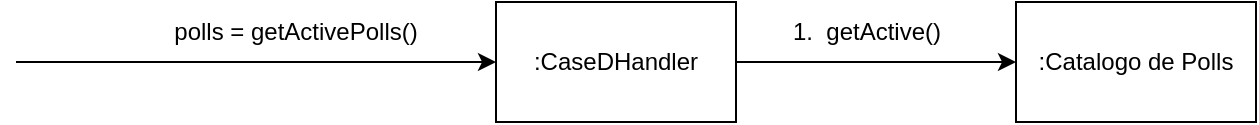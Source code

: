 <mxfile version="21.1.5" type="device" pages="8">
  <diagram id="SAgyBNqIsUsyW_eQ-crU" name="Page-1">
    <mxGraphModel dx="774" dy="908" grid="1" gridSize="10" guides="1" tooltips="1" connect="1" arrows="1" fold="1" page="1" pageScale="1" pageWidth="850" pageHeight="1100" math="0" shadow="0">
      <root>
        <mxCell id="0" />
        <mxCell id="1" parent="0" />
        <mxCell id="uUEvN5y6jIYaoxbaNlVK-5" style="edgeStyle=orthogonalEdgeStyle;rounded=0;orthogonalLoop=1;jettySize=auto;html=1;endArrow=none;endFill=0;startArrow=classic;startFill=1;" parent="1" source="uUEvN5y6jIYaoxbaNlVK-1" edge="1">
          <mxGeometry relative="1" as="geometry">
            <mxPoint x="60" y="220" as="targetPoint" />
          </mxGeometry>
        </mxCell>
        <mxCell id="uUEvN5y6jIYaoxbaNlVK-6" style="edgeStyle=orthogonalEdgeStyle;rounded=0;orthogonalLoop=1;jettySize=auto;html=1;entryX=0;entryY=0.5;entryDx=0;entryDy=0;" parent="1" source="uUEvN5y6jIYaoxbaNlVK-1" target="uUEvN5y6jIYaoxbaNlVK-7" edge="1">
          <mxGeometry relative="1" as="geometry">
            <mxPoint x="590" y="220" as="targetPoint" />
          </mxGeometry>
        </mxCell>
        <mxCell id="uUEvN5y6jIYaoxbaNlVK-1" value=":CaseDHandler" style="rounded=0;whiteSpace=wrap;html=1;" parent="1" vertex="1">
          <mxGeometry x="300" y="190" width="120" height="60" as="geometry" />
        </mxCell>
        <mxCell id="uUEvN5y6jIYaoxbaNlVK-3" value="polls = getActivePolls()" style="text;html=1;strokeColor=none;fillColor=none;align=center;verticalAlign=middle;whiteSpace=wrap;rounded=0;" parent="1" vertex="1">
          <mxGeometry x="100" y="190" width="200" height="30" as="geometry" />
        </mxCell>
        <mxCell id="uUEvN5y6jIYaoxbaNlVK-7" value=":Catalogo de Polls" style="whiteSpace=wrap;html=1;" parent="1" vertex="1">
          <mxGeometry x="560" y="190" width="120" height="60" as="geometry" />
        </mxCell>
        <mxCell id="uUEvN5y6jIYaoxbaNlVK-9" value="1.&amp;nbsp; getActive()" style="text;html=1;align=center;verticalAlign=middle;resizable=0;points=[];autosize=1;strokeColor=none;fillColor=none;" parent="1" vertex="1">
          <mxGeometry x="435" y="190" width="100" height="30" as="geometry" />
        </mxCell>
      </root>
    </mxGraphModel>
  </diagram>
  <diagram id="aWweS_ykNfFGk1YpKQhn" name="Page-2">
    <mxGraphModel dx="1624" dy="908" grid="1" gridSize="10" guides="1" tooltips="1" connect="1" arrows="1" fold="1" page="1" pageScale="1" pageWidth="850" pageHeight="1100" math="0" shadow="0">
      <root>
        <mxCell id="0" />
        <mxCell id="1" parent="0" />
        <mxCell id="--N_ZCOOIAeCCFY9AnOY-2" style="edgeStyle=orthogonalEdgeStyle;rounded=0;orthogonalLoop=1;jettySize=auto;html=1;entryX=0;entryY=0.5;entryDx=0;entryDy=0;exitX=0.5;exitY=0;exitDx=0;exitDy=0;" parent="1" source="--N_ZCOOIAeCCFY9AnOY-3" target="--N_ZCOOIAeCCFY9AnOY-5" edge="1">
          <mxGeometry relative="1" as="geometry">
            <mxPoint x="590" y="220" as="targetPoint" />
          </mxGeometry>
        </mxCell>
        <mxCell id="PGH_W3DWkqnEUYNuFygS-7" style="edgeStyle=orthogonalEdgeStyle;rounded=0;orthogonalLoop=1;jettySize=auto;html=1;entryX=0;entryY=0.5;entryDx=0;entryDy=0;" parent="1" source="--N_ZCOOIAeCCFY9AnOY-3" target="PGH_W3DWkqnEUYNuFygS-6" edge="1">
          <mxGeometry relative="1" as="geometry" />
        </mxCell>
        <mxCell id="PGH_W3DWkqnEUYNuFygS-8" style="edgeStyle=orthogonalEdgeStyle;rounded=0;orthogonalLoop=1;jettySize=auto;html=1;entryX=0.5;entryY=0;entryDx=0;entryDy=0;" parent="1" source="--N_ZCOOIAeCCFY9AnOY-3" target="PGH_W3DWkqnEUYNuFygS-9" edge="1">
          <mxGeometry relative="1" as="geometry">
            <mxPoint x="230" y="360" as="targetPoint" />
          </mxGeometry>
        </mxCell>
        <mxCell id="PGH_W3DWkqnEUYNuFygS-11" style="edgeStyle=orthogonalEdgeStyle;rounded=0;orthogonalLoop=1;jettySize=auto;html=1;startArrow=classic;startFill=1;endArrow=none;endFill=0;" parent="1" source="--N_ZCOOIAeCCFY9AnOY-3" edge="1">
          <mxGeometry relative="1" as="geometry">
            <mxPoint x="-350" y="260" as="targetPoint" />
          </mxGeometry>
        </mxCell>
        <mxCell id="fb-341Iujg0-DTKFBd2C-1" style="edgeStyle=orthogonalEdgeStyle;rounded=0;orthogonalLoop=1;jettySize=auto;html=1;entryX=1;entryY=0.5;entryDx=0;entryDy=0;exitX=0.25;exitY=1;exitDx=0;exitDy=0;" parent="1" source="--N_ZCOOIAeCCFY9AnOY-3" target="QPfvPMBlW7OQh54gIwoZ-3" edge="1">
          <mxGeometry relative="1" as="geometry" />
        </mxCell>
        <mxCell id="--N_ZCOOIAeCCFY9AnOY-3" value=":CaseEHandler" style="rounded=0;whiteSpace=wrap;html=1;" parent="1" vertex="1">
          <mxGeometry x="170" y="230" width="120" height="60" as="geometry" />
        </mxCell>
        <mxCell id="--N_ZCOOIAeCCFY9AnOY-4" value="proposeBill(title, description, billMainContentPDF, expirationDate, theme, delegate)" style="text;html=1;strokeColor=none;fillColor=none;align=center;verticalAlign=middle;whiteSpace=wrap;rounded=0;" parent="1" vertex="1">
          <mxGeometry x="-341" y="230" width="520" height="30" as="geometry" />
        </mxCell>
        <mxCell id="--N_ZCOOIAeCCFY9AnOY-5" value=":Catalogo de Themes" style="whiteSpace=wrap;html=1;" parent="1" vertex="1">
          <mxGeometry x="530" y="160" width="120" height="60" as="geometry" />
        </mxCell>
        <mxCell id="PGH_W3DWkqnEUYNuFygS-2" value="2. d = getDelegate(delegateId)" style="text;html=1;align=center;verticalAlign=middle;resizable=0;points=[];autosize=1;strokeColor=none;fillColor=none;" parent="1" vertex="1">
          <mxGeometry x="310" y="230" width="190" height="30" as="geometry" />
        </mxCell>
        <mxCell id="PGH_W3DWkqnEUYNuFygS-3" value="&lt;span style=&quot;color: rgb(0, 0, 0); font-family: Helvetica; font-size: 12px; font-style: normal; font-variant-ligatures: normal; font-variant-caps: normal; font-weight: 400; letter-spacing: normal; orphans: 2; text-align: center; text-indent: 0px; text-transform: none; widows: 2; word-spacing: 0px; -webkit-text-stroke-width: 0px; background-color: rgb(251, 251, 251); text-decoration-thickness: initial; text-decoration-style: initial; text-decoration-color: initial; float: none; display: inline !important;&quot;&gt;1. t = getTheme(theme)&lt;/span&gt;" style="text;whiteSpace=wrap;html=1;" parent="1" vertex="1">
          <mxGeometry x="320" y="160" width="220" height="40" as="geometry" />
        </mxCell>
        <mxCell id="PGH_W3DWkqnEUYNuFygS-5" value="3.1 valid = dateIsValid(expirationDate)" style="text;html=1;align=center;verticalAlign=middle;resizable=0;points=[];autosize=1;strokeColor=none;fillColor=none;" parent="1" vertex="1">
          <mxGeometry x="231" y="323" width="230" height="30" as="geometry" />
        </mxCell>
        <mxCell id="PGH_W3DWkqnEUYNuFygS-6" value=":Catalogo de Citizens" style="whiteSpace=wrap;html=1;" parent="1" vertex="1">
          <mxGeometry x="530" y="230" width="120" height="60" as="geometry" />
        </mxCell>
        <mxCell id="PGH_W3DWkqnEUYNuFygS-9" value="b:Bill" style="whiteSpace=wrap;html=1;" parent="1" vertex="1">
          <mxGeometry x="170" y="400" width="120" height="60" as="geometry" />
        </mxCell>
        <mxCell id="PGH_W3DWkqnEUYNuFygS-10" value="3.2 [valid &amp;amp;&amp;amp; t != null &amp;amp;&amp;amp; d != null &amp;amp;&amp;amp; title != null &amp;amp;&amp;amp; description != nulll] b = createBill(title, description, billMainContentPDF, expirationDate, t, d)" style="text;html=1;align=center;verticalAlign=middle;resizable=0;points=[];autosize=1;strokeColor=none;fillColor=none;" parent="1" vertex="1">
          <mxGeometry x="232" y="349" width="780" height="30" as="geometry" />
        </mxCell>
        <mxCell id="QPfvPMBlW7OQh54gIwoZ-3" value=":Catalogo de Bills" style="whiteSpace=wrap;html=1;" parent="1" vertex="1">
          <mxGeometry x="-10" y="315" width="120" height="60" as="geometry" />
        </mxCell>
        <mxCell id="_lgLPlsQYxnEFvuOF06Z-1" style="edgeStyle=orthogonalEdgeStyle;rounded=0;orthogonalLoop=1;jettySize=auto;html=1;endArrow=none;endFill=0;startArrow=classic;startFill=1;" parent="1" source="_lgLPlsQYxnEFvuOF06Z-3" edge="1">
          <mxGeometry relative="1" as="geometry">
            <mxPoint x="10" y="80" as="targetPoint" />
          </mxGeometry>
        </mxCell>
        <mxCell id="_lgLPlsQYxnEFvuOF06Z-2" style="edgeStyle=orthogonalEdgeStyle;rounded=0;orthogonalLoop=1;jettySize=auto;html=1;entryX=0;entryY=0.5;entryDx=0;entryDy=0;" parent="1" source="_lgLPlsQYxnEFvuOF06Z-3" target="_lgLPlsQYxnEFvuOF06Z-5" edge="1">
          <mxGeometry relative="1" as="geometry">
            <mxPoint x="540" y="80" as="targetPoint" />
          </mxGeometry>
        </mxCell>
        <mxCell id="_lgLPlsQYxnEFvuOF06Z-3" value=":CaseEHandler" style="rounded=0;whiteSpace=wrap;html=1;" parent="1" vertex="1">
          <mxGeometry x="250" y="50" width="120" height="60" as="geometry" />
        </mxCell>
        <mxCell id="_lgLPlsQYxnEFvuOF06Z-4" value="getBillThemes()" style="text;html=1;strokeColor=none;fillColor=none;align=center;verticalAlign=middle;whiteSpace=wrap;rounded=0;" parent="1" vertex="1">
          <mxGeometry x="50" y="50" width="200" height="30" as="geometry" />
        </mxCell>
        <mxCell id="_lgLPlsQYxnEFvuOF06Z-5" value=":Catalogo de Themes" style="whiteSpace=wrap;html=1;" parent="1" vertex="1">
          <mxGeometry x="510" y="50" width="120" height="60" as="geometry" />
        </mxCell>
        <mxCell id="_lgLPlsQYxnEFvuOF06Z-6" value="1.&amp;nbsp; getThemes()" style="text;html=1;align=center;verticalAlign=middle;resizable=0;points=[];autosize=1;strokeColor=none;fillColor=none;" parent="1" vertex="1">
          <mxGeometry x="380" y="50" width="110" height="30" as="geometry" />
        </mxCell>
        <mxCell id="fb-341Iujg0-DTKFBd2C-2" value="4. addBill(b)" style="text;html=1;align=center;verticalAlign=middle;resizable=0;points=[];autosize=1;strokeColor=none;fillColor=none;" parent="1" vertex="1">
          <mxGeometry x="113" y="315" width="90" height="30" as="geometry" />
        </mxCell>
      </root>
    </mxGraphModel>
  </diagram>
  <diagram id="yK_ZiAF2m2y6Daw3bKX5" name="Page-3">
    <mxGraphModel dx="774" dy="908" grid="1" gridSize="10" guides="1" tooltips="1" connect="1" arrows="1" fold="1" page="1" pageScale="1" pageWidth="850" pageHeight="1100" math="0" shadow="0">
      <root>
        <mxCell id="0" />
        <mxCell id="1" parent="0" />
        <mxCell id="7NTqEwNc_MMrnB5vT_Ji-1" style="edgeStyle=orthogonalEdgeStyle;rounded=0;orthogonalLoop=1;jettySize=auto;html=1;endArrow=none;endFill=0;startArrow=classic;startFill=1;" parent="1" source="7NTqEwNc_MMrnB5vT_Ji-3" edge="1">
          <mxGeometry relative="1" as="geometry">
            <mxPoint x="60" y="220" as="targetPoint" />
          </mxGeometry>
        </mxCell>
        <mxCell id="7NTqEwNc_MMrnB5vT_Ji-2" style="edgeStyle=orthogonalEdgeStyle;rounded=0;orthogonalLoop=1;jettySize=auto;html=1;entryX=0;entryY=0.5;entryDx=0;entryDy=0;" parent="1" source="7NTqEwNc_MMrnB5vT_Ji-3" target="7NTqEwNc_MMrnB5vT_Ji-5" edge="1">
          <mxGeometry relative="1" as="geometry">
            <mxPoint x="590" y="220" as="targetPoint" />
          </mxGeometry>
        </mxCell>
        <mxCell id="7NTqEwNc_MMrnB5vT_Ji-3" value=":CaseFHandler" style="rounded=0;whiteSpace=wrap;html=1;" parent="1" vertex="1">
          <mxGeometry x="300" y="190" width="120" height="60" as="geometry" />
        </mxCell>
        <mxCell id="7NTqEwNc_MMrnB5vT_Ji-4" value="closeExpiredBills ()" style="text;html=1;strokeColor=none;fillColor=none;align=center;verticalAlign=middle;whiteSpace=wrap;rounded=0;" parent="1" vertex="1">
          <mxGeometry x="100" y="190" width="200" height="30" as="geometry" />
        </mxCell>
        <mxCell id="O5iNYhjv_wI7WvSVpWcM-1" style="edgeStyle=orthogonalEdgeStyle;rounded=0;orthogonalLoop=1;jettySize=auto;html=1;" parent="1" source="7NTqEwNc_MMrnB5vT_Ji-5" edge="1">
          <mxGeometry relative="1" as="geometry">
            <mxPoint x="620" y="360" as="targetPoint" />
          </mxGeometry>
        </mxCell>
        <mxCell id="7NTqEwNc_MMrnB5vT_Ji-5" value=":Catalogo de Bills" style="whiteSpace=wrap;html=1;" parent="1" vertex="1">
          <mxGeometry x="560" y="190" width="120" height="60" as="geometry" />
        </mxCell>
        <mxCell id="7NTqEwNc_MMrnB5vT_Ji-6" value="1.&amp;nbsp; closeExpired()" style="text;html=1;align=center;verticalAlign=middle;resizable=0;points=[];autosize=1;strokeColor=none;fillColor=none;" parent="1" vertex="1">
          <mxGeometry x="425" y="190" width="120" height="30" as="geometry" />
        </mxCell>
        <mxCell id="O5iNYhjv_wI7WvSVpWcM-2" value="2.1 * isExpired = checkDate()&amp;nbsp;" style="text;html=1;align=center;verticalAlign=middle;resizable=0;points=[];autosize=1;strokeColor=none;fillColor=none;" parent="1" vertex="1">
          <mxGeometry x="625" y="270" width="180" height="30" as="geometry" />
        </mxCell>
        <mxCell id="O5iNYhjv_wI7WvSVpWcM-3" value="b[i]:Bill" style="whiteSpace=wrap;html=1;" parent="1" vertex="1">
          <mxGeometry x="560" y="360" width="120" height="60" as="geometry" />
        </mxCell>
        <mxCell id="O5iNYhjv_wI7WvSVpWcM-4" value="&lt;span style=&quot;color: rgb(0, 0, 0); font-family: Helvetica; font-size: 12px; font-style: normal; font-variant-ligatures: normal; font-variant-caps: normal; font-weight: 400; letter-spacing: normal; orphans: 2; text-align: center; text-indent: 0px; text-transform: none; widows: 2; word-spacing: 0px; -webkit-text-stroke-width: 0px; background-color: rgb(251, 251, 251); text-decoration-thickness: initial; text-decoration-style: initial; text-decoration-color: initial; float: none; display: inline !important;&quot;&gt;2.2 * [isExpired] setClosedStatus()&amp;nbsp;&lt;/span&gt;" style="text;whiteSpace=wrap;html=1;" parent="1" vertex="1">
          <mxGeometry x="633" y="300" width="190" height="40" as="geometry" />
        </mxCell>
      </root>
    </mxGraphModel>
  </diagram>
  <diagram id="PLSfB2udCjxw7IkrlrYP" name="Page-4">
    <mxGraphModel dx="774" dy="908" grid="1" gridSize="10" guides="1" tooltips="1" connect="1" arrows="1" fold="1" page="1" pageScale="1" pageWidth="850" pageHeight="1100" math="0" shadow="0">
      <root>
        <mxCell id="0" />
        <mxCell id="1" parent="0" />
        <mxCell id="NuONs_i3h3oa4bR5li0U-1" style="edgeStyle=orthogonalEdgeStyle;rounded=0;orthogonalLoop=1;jettySize=auto;html=1;endArrow=none;endFill=0;startArrow=classic;startFill=1;" parent="1" source="NuONs_i3h3oa4bR5li0U-3" edge="1">
          <mxGeometry relative="1" as="geometry">
            <mxPoint x="60" y="220" as="targetPoint" />
          </mxGeometry>
        </mxCell>
        <mxCell id="NuONs_i3h3oa4bR5li0U-2" style="edgeStyle=orthogonalEdgeStyle;rounded=0;orthogonalLoop=1;jettySize=auto;html=1;entryX=0;entryY=0.5;entryDx=0;entryDy=0;" parent="1" source="NuONs_i3h3oa4bR5li0U-3" target="NuONs_i3h3oa4bR5li0U-5" edge="1">
          <mxGeometry relative="1" as="geometry">
            <mxPoint x="590" y="220" as="targetPoint" />
          </mxGeometry>
        </mxCell>
        <mxCell id="NuONs_i3h3oa4bR5li0U-3" value=":CaseGHandler" style="rounded=0;whiteSpace=wrap;html=1;" parent="1" vertex="1">
          <mxGeometry x="300" y="190" width="120" height="60" as="geometry" />
        </mxCell>
        <mxCell id="NuONs_i3h3oa4bR5li0U-4" value="bills = getUnexpiredBills()" style="text;html=1;strokeColor=none;fillColor=none;align=center;verticalAlign=middle;whiteSpace=wrap;rounded=0;" parent="1" vertex="1">
          <mxGeometry x="100" y="190" width="200" height="30" as="geometry" />
        </mxCell>
        <mxCell id="NuONs_i3h3oa4bR5li0U-5" value=":Catalogo de Bills" style="whiteSpace=wrap;html=1;" parent="1" vertex="1">
          <mxGeometry x="560" y="190" width="120" height="60" as="geometry" />
        </mxCell>
        <mxCell id="NuONs_i3h3oa4bR5li0U-6" value="1.&amp;nbsp; getOpenBills()" style="text;html=1;align=center;verticalAlign=middle;resizable=0;points=[];autosize=1;strokeColor=none;fillColor=none;" parent="1" vertex="1">
          <mxGeometry x="425" y="190" width="120" height="30" as="geometry" />
        </mxCell>
        <mxCell id="s0FefDSW_RxCag3844NT-1" style="edgeStyle=orthogonalEdgeStyle;rounded=0;orthogonalLoop=1;jettySize=auto;html=1;endArrow=none;endFill=0;startArrow=classic;startFill=1;" parent="1" source="s0FefDSW_RxCag3844NT-3" edge="1">
          <mxGeometry relative="1" as="geometry">
            <mxPoint x="50" y="350" as="targetPoint" />
          </mxGeometry>
        </mxCell>
        <mxCell id="s0FefDSW_RxCag3844NT-2" style="edgeStyle=orthogonalEdgeStyle;rounded=0;orthogonalLoop=1;jettySize=auto;html=1;entryX=0;entryY=0.5;entryDx=0;entryDy=0;" parent="1" source="s0FefDSW_RxCag3844NT-3" target="s0FefDSW_RxCag3844NT-5" edge="1">
          <mxGeometry relative="1" as="geometry">
            <mxPoint x="580" y="350" as="targetPoint" />
          </mxGeometry>
        </mxCell>
        <mxCell id="XuNLQzCvs8H56xPHYsGt-3" style="edgeStyle=orthogonalEdgeStyle;rounded=0;orthogonalLoop=1;jettySize=auto;html=1;" parent="1" source="s0FefDSW_RxCag3844NT-3" edge="1">
          <mxGeometry relative="1" as="geometry">
            <mxPoint x="350" y="490" as="targetPoint" />
          </mxGeometry>
        </mxCell>
        <mxCell id="s0FefDSW_RxCag3844NT-3" value=":CaseGHandler" style="rounded=0;whiteSpace=wrap;html=1;" parent="1" vertex="1">
          <mxGeometry x="290" y="320" width="120" height="60" as="geometry" />
        </mxCell>
        <mxCell id="s0FefDSW_RxCag3844NT-4" value="details = getBillDetails(bill)" style="text;html=1;strokeColor=none;fillColor=none;align=center;verticalAlign=middle;whiteSpace=wrap;rounded=0;" parent="1" vertex="1">
          <mxGeometry x="90" y="320" width="200" height="30" as="geometry" />
        </mxCell>
        <mxCell id="s0FefDSW_RxCag3844NT-5" value=":Catalogo de Bills" style="whiteSpace=wrap;html=1;" parent="1" vertex="1">
          <mxGeometry x="550" y="320" width="120" height="60" as="geometry" />
        </mxCell>
        <mxCell id="s0FefDSW_RxCag3844NT-6" value="1. b = getBill(bill)" style="text;html=1;align=center;verticalAlign=middle;resizable=0;points=[];autosize=1;strokeColor=none;fillColor=none;" parent="1" vertex="1">
          <mxGeometry x="420" y="320" width="110" height="30" as="geometry" />
        </mxCell>
        <mxCell id="XuNLQzCvs8H56xPHYsGt-4" value="2. details = createDetailList()" style="text;html=1;align=center;verticalAlign=middle;resizable=0;points=[];autosize=1;strokeColor=none;fillColor=none;" parent="1" vertex="1">
          <mxGeometry x="345" y="410" width="180" height="30" as="geometry" />
        </mxCell>
        <mxCell id="XuNLQzCvs8H56xPHYsGt-5" value="b:Bill" style="whiteSpace=wrap;html=1;" parent="1" vertex="1">
          <mxGeometry x="290" y="490" width="120" height="60" as="geometry" />
        </mxCell>
      </root>
    </mxGraphModel>
  </diagram>
  <diagram id="NEByKaBicmc2nHCuXg8h" name="Page-5">
    <mxGraphModel dx="1624" dy="908" grid="1" gridSize="10" guides="1" tooltips="1" connect="1" arrows="1" fold="1" page="1" pageScale="1" pageWidth="850" pageHeight="1100" math="0" shadow="0">
      <root>
        <mxCell id="0" />
        <mxCell id="1" parent="0" />
        <mxCell id="f0j82x2fiHrUtq5pL8st-1" style="edgeStyle=orthogonalEdgeStyle;rounded=0;orthogonalLoop=1;jettySize=auto;html=1;endArrow=none;endFill=0;startArrow=classic;startFill=1;" parent="1" source="f0j82x2fiHrUtq5pL8st-3" edge="1">
          <mxGeometry relative="1" as="geometry">
            <mxPoint x="60" y="220" as="targetPoint" />
          </mxGeometry>
        </mxCell>
        <mxCell id="f0j82x2fiHrUtq5pL8st-2" style="edgeStyle=orthogonalEdgeStyle;rounded=0;orthogonalLoop=1;jettySize=auto;html=1;entryX=0;entryY=0.5;entryDx=0;entryDy=0;exitX=0.5;exitY=0;exitDx=0;exitDy=0;" parent="1" source="f0j82x2fiHrUtq5pL8st-3" target="f0j82x2fiHrUtq5pL8st-5" edge="1">
          <mxGeometry relative="1" as="geometry">
            <mxPoint x="590" y="220" as="targetPoint" />
          </mxGeometry>
        </mxCell>
        <mxCell id="f0j82x2fiHrUtq5pL8st-9" style="edgeStyle=orthogonalEdgeStyle;rounded=0;orthogonalLoop=1;jettySize=auto;html=1;" parent="1" source="f0j82x2fiHrUtq5pL8st-3" target="f0j82x2fiHrUtq5pL8st-8" edge="1">
          <mxGeometry relative="1" as="geometry" />
        </mxCell>
        <mxCell id="f0j82x2fiHrUtq5pL8st-11" style="edgeStyle=orthogonalEdgeStyle;rounded=0;orthogonalLoop=1;jettySize=auto;html=1;entryX=0.5;entryY=0;entryDx=0;entryDy=0;" parent="1" source="f0j82x2fiHrUtq5pL8st-3" target="-hgUHcgKaiv3oLyDS0up-2" edge="1">
          <mxGeometry relative="1" as="geometry">
            <mxPoint x="360" y="370" as="targetPoint" />
          </mxGeometry>
        </mxCell>
        <mxCell id="2_8KH_N56127gEg7rLHT-5" style="edgeStyle=orthogonalEdgeStyle;rounded=0;orthogonalLoop=1;jettySize=auto;html=1;entryX=0.5;entryY=0;entryDx=0;entryDy=0;" parent="1" source="f0j82x2fiHrUtq5pL8st-3" target="2_8KH_N56127gEg7rLHT-4" edge="1">
          <mxGeometry relative="1" as="geometry">
            <Array as="points">
              <mxPoint x="190" y="240" />
              <mxPoint x="190" y="298" />
            </Array>
          </mxGeometry>
        </mxCell>
        <mxCell id="f0j82x2fiHrUtq5pL8st-3" value=":CaseHHandler" style="rounded=0;whiteSpace=wrap;html=1;" parent="1" vertex="1">
          <mxGeometry x="300" y="190" width="120" height="60" as="geometry" />
        </mxCell>
        <mxCell id="f0j82x2fiHrUtq5pL8st-4" value="supportBill(bill, voter)" style="text;html=1;strokeColor=none;fillColor=none;align=center;verticalAlign=middle;whiteSpace=wrap;rounded=0;" parent="1" vertex="1">
          <mxGeometry x="100" y="190" width="200" height="30" as="geometry" />
        </mxCell>
        <mxCell id="f0j82x2fiHrUtq5pL8st-5" value=":Catalogo de&amp;nbsp; Citizens" style="whiteSpace=wrap;html=1;" parent="1" vertex="1">
          <mxGeometry x="640" y="110" width="120" height="60" as="geometry" />
        </mxCell>
        <mxCell id="f0j82x2fiHrUtq5pL8st-6" value="1.&amp;nbsp; c =&amp;nbsp; getCitizen(voter)" style="text;html=1;align=center;verticalAlign=middle;resizable=0;points=[];autosize=1;strokeColor=none;fillColor=none;" parent="1" vertex="1">
          <mxGeometry x="435" y="113" width="150" height="30" as="geometry" />
        </mxCell>
        <mxCell id="f0j82x2fiHrUtq5pL8st-8" value=":Catalogo de Bills" style="whiteSpace=wrap;html=1;" parent="1" vertex="1">
          <mxGeometry x="640" y="190" width="120" height="60" as="geometry" />
        </mxCell>
        <mxCell id="f0j82x2fiHrUtq5pL8st-10" value="2. b = getBill(bill_id)" style="text;html=1;align=center;verticalAlign=middle;resizable=0;points=[];autosize=1;strokeColor=none;fillColor=none;" parent="1" vertex="1">
          <mxGeometry x="456" y="191" width="130" height="30" as="geometry" />
        </mxCell>
        <mxCell id="f0j82x2fiHrUtq5pL8st-12" value="3.1 supported =&amp;nbsp; checkSupport(c)" style="text;html=1;align=center;verticalAlign=middle;resizable=0;points=[];autosize=1;strokeColor=none;fillColor=none;" parent="1" vertex="1">
          <mxGeometry x="361" y="250" width="200" height="30" as="geometry" />
        </mxCell>
        <mxCell id="-hgUHcgKaiv3oLyDS0up-1" value="3.2 [!supported]&amp;nbsp; addSupport(c)" style="text;html=1;align=center;verticalAlign=middle;resizable=0;points=[];autosize=1;strokeColor=none;fillColor=none;" parent="1" vertex="1">
          <mxGeometry x="361" y="273" width="190" height="30" as="geometry" />
        </mxCell>
        <mxCell id="2_8KH_N56127gEg7rLHT-8" value="" style="edgeStyle=orthogonalEdgeStyle;rounded=0;orthogonalLoop=1;jettySize=auto;html=1;" parent="1" source="-hgUHcgKaiv3oLyDS0up-2" target="2_8KH_N56127gEg7rLHT-7" edge="1">
          <mxGeometry relative="1" as="geometry" />
        </mxCell>
        <mxCell id="-hgUHcgKaiv3oLyDS0up-2" value="b:Bill" style="whiteSpace=wrap;html=1;" parent="1" vertex="1">
          <mxGeometry x="300" y="343" width="120" height="60" as="geometry" />
        </mxCell>
        <mxCell id="3G8D0N6E8f3e2sDnUJB1-3" style="edgeStyle=orthogonalEdgeStyle;rounded=0;orthogonalLoop=1;jettySize=auto;html=1;" parent="1" source="3G8D0N6E8f3e2sDnUJB1-5" target="3G8D0N6E8f3e2sDnUJB1-9" edge="1">
          <mxGeometry relative="1" as="geometry" />
        </mxCell>
        <mxCell id="3G8D0N6E8f3e2sDnUJB1-4" style="edgeStyle=orthogonalEdgeStyle;rounded=0;orthogonalLoop=1;jettySize=auto;html=1;exitX=0.5;exitY=1;exitDx=0;exitDy=0;entryX=0.5;entryY=0;entryDx=0;entryDy=0;" parent="1" source="3G8D0N6E8f3e2sDnUJB1-9" target="3G8D0N6E8f3e2sDnUJB1-13" edge="1">
          <mxGeometry relative="1" as="geometry">
            <mxPoint x="272" y="770" as="targetPoint" />
            <Array as="points">
              <mxPoint x="612" y="740" />
              <mxPoint x="612" y="740" />
            </Array>
          </mxGeometry>
        </mxCell>
        <mxCell id="3G8D0N6E8f3e2sDnUJB1-14" style="edgeStyle=orthogonalEdgeStyle;rounded=0;orthogonalLoop=1;jettySize=auto;html=1;" parent="1" source="3G8D0N6E8f3e2sDnUJB1-5" edge="1">
          <mxGeometry relative="1" as="geometry">
            <mxPoint y="620" as="targetPoint" />
          </mxGeometry>
        </mxCell>
        <mxCell id="v0019SBt_9AxBJks1szy-41" style="edgeStyle=orthogonalEdgeStyle;rounded=0;orthogonalLoop=1;jettySize=auto;html=1;entryX=0.5;entryY=0;entryDx=0;entryDy=0;" parent="1" source="3G8D0N6E8f3e2sDnUJB1-5" target="v0019SBt_9AxBJks1szy-23" edge="1">
          <mxGeometry relative="1" as="geometry" />
        </mxCell>
        <mxCell id="3G8D0N6E8f3e2sDnUJB1-5" value=":CaseHHandler" style="rounded=0;whiteSpace=wrap;html=1;" parent="1" vertex="1">
          <mxGeometry x="230" y="590" width="120" height="60" as="geometry" />
        </mxCell>
        <mxCell id="3G8D0N6E8f3e2sDnUJB1-6" value="checkBillSupport()" style="text;html=1;strokeColor=none;fillColor=none;align=center;verticalAlign=middle;whiteSpace=wrap;rounded=0;" parent="1" vertex="1">
          <mxGeometry x="20" y="590" width="200" height="30" as="geometry" />
        </mxCell>
        <mxCell id="v0019SBt_9AxBJks1szy-20" style="edgeStyle=orthogonalEdgeStyle;rounded=0;orthogonalLoop=1;jettySize=auto;html=1;entryX=0.5;entryY=1;entryDx=0;entryDy=0;" parent="1" source="3G8D0N6E8f3e2sDnUJB1-9" target="v0019SBt_9AxBJks1szy-18" edge="1">
          <mxGeometry relative="1" as="geometry" />
        </mxCell>
        <mxCell id="3G8D0N6E8f3e2sDnUJB1-9" value=":Catalogo de Bills" style="whiteSpace=wrap;html=1;" parent="1" vertex="1">
          <mxGeometry x="552" y="590" width="120" height="60" as="geometry" />
        </mxCell>
        <mxCell id="3G8D0N6E8f3e2sDnUJB1-10" value="1. bill_list = checkBillSupport()" style="text;html=1;align=center;verticalAlign=middle;resizable=0;points=[];autosize=1;strokeColor=none;fillColor=none;" parent="1" vertex="1">
          <mxGeometry x="361" y="591" width="180" height="30" as="geometry" />
        </mxCell>
        <mxCell id="3G8D0N6E8f3e2sDnUJB1-11" value="2.2*&amp;nbsp; support = getNumSupporters()&amp;nbsp;" style="text;html=1;align=center;verticalAlign=middle;resizable=0;points=[];autosize=1;strokeColor=none;fillColor=none;" parent="1" vertex="1">
          <mxGeometry x="612" y="681" width="220" height="30" as="geometry" />
        </mxCell>
        <mxCell id="3G8D0N6E8f3e2sDnUJB1-12" value="2.3*&amp;nbsp; [support &amp;gt; 10000]&amp;nbsp; list.add(b[i])" style="text;html=1;align=center;verticalAlign=middle;resizable=0;points=[];autosize=1;strokeColor=none;fillColor=none;" parent="1" vertex="1">
          <mxGeometry x="612" y="711" width="210" height="30" as="geometry" />
        </mxCell>
        <mxCell id="3G8D0N6E8f3e2sDnUJB1-13" value="b[i]:Bill" style="whiteSpace=wrap;html=1;" parent="1" vertex="1">
          <mxGeometry x="552" y="750" width="120" height="60" as="geometry" />
        </mxCell>
        <mxCell id="VehMjAu58NY1tvopauny-2" value="" style="edgeStyle=orthogonalEdgeStyle;rounded=0;orthogonalLoop=1;jettySize=auto;html=1;" parent="1" target="VehMjAu58NY1tvopauny-1" edge="1">
          <mxGeometry relative="1" as="geometry">
            <mxPoint x="260" y="650" as="sourcePoint" />
            <Array as="points">
              <mxPoint x="335" y="650" />
              <mxPoint x="335" y="680" />
              <mxPoint x="395" y="680" />
            </Array>
          </mxGeometry>
        </mxCell>
        <mxCell id="VehMjAu58NY1tvopauny-1" value=":Catalog de Polls" style="whiteSpace=wrap;html=1;" parent="1" vertex="1">
          <mxGeometry x="335" y="720" width="120" height="60" as="geometry" />
        </mxCell>
        <mxCell id="VehMjAu58NY1tvopauny-3" value="4.3* addPoll(p)" style="text;html=1;align=center;verticalAlign=middle;resizable=0;points=[];autosize=1;strokeColor=none;fillColor=none;" parent="1" vertex="1">
          <mxGeometry x="415" y="670" width="100" height="30" as="geometry" />
        </mxCell>
        <mxCell id="v0019SBt_9AxBJks1szy-18" value="List&amp;lt;Bills&amp;gt; list" style="whiteSpace=wrap;html=1;" parent="1" vertex="1">
          <mxGeometry x="552" y="490" width="120" height="60" as="geometry" />
        </mxCell>
        <mxCell id="v0019SBt_9AxBJks1szy-34" value="" style="edgeStyle=orthogonalEdgeStyle;rounded=0;orthogonalLoop=1;jettySize=auto;html=1;" parent="1" source="v0019SBt_9AxBJks1szy-23" target="v0019SBt_9AxBJks1szy-33" edge="1">
          <mxGeometry relative="1" as="geometry" />
        </mxCell>
        <mxCell id="v0019SBt_9AxBJks1szy-23" value="b[i]:Bill" style="whiteSpace=wrap;html=1;" parent="1" vertex="1">
          <mxGeometry x="195" y="765" width="120" height="60" as="geometry" />
        </mxCell>
        <mxCell id="v0019SBt_9AxBJks1szy-32" value="4.1*&amp;nbsp; createPoll()" style="text;html=1;align=center;verticalAlign=middle;resizable=0;points=[];autosize=1;strokeColor=none;fillColor=none;" parent="1" vertex="1">
          <mxGeometry x="850" y="1650" width="110" height="30" as="geometry" />
        </mxCell>
        <mxCell id="v0019SBt_9AxBJks1szy-33" value="p[i]:Poll" style="whiteSpace=wrap;html=1;" parent="1" vertex="1">
          <mxGeometry x="195" y="900" width="120" height="60" as="geometry" />
        </mxCell>
        <mxCell id="v0019SBt_9AxBJks1szy-35" value="4.1.1* create()" style="text;html=1;align=center;verticalAlign=middle;resizable=0;points=[];autosize=1;strokeColor=none;fillColor=none;" parent="1" vertex="1">
          <mxGeometry x="135" y="850" width="100" height="30" as="geometry" />
        </mxCell>
        <mxCell id="v0019SBt_9AxBJks1szy-36" value="4.2* p = createPoll()" style="text;html=1;align=center;verticalAlign=middle;resizable=0;points=[];autosize=1;strokeColor=none;fillColor=none;" parent="1" vertex="1">
          <mxGeometry x="120" y="720" width="130" height="30" as="geometry" />
        </mxCell>
        <mxCell id="v0019SBt_9AxBJks1szy-37" value="2.1 new List" style="text;html=1;align=center;verticalAlign=middle;resizable=0;points=[];autosize=1;strokeColor=none;fillColor=none;" parent="1" vertex="1">
          <mxGeometry x="627" y="550" width="90" height="30" as="geometry" />
        </mxCell>
        <mxCell id="2_8KH_N56127gEg7rLHT-1" value="3.3&amp;nbsp; support = getNumSupporters()&amp;nbsp;" style="text;html=1;align=center;verticalAlign=middle;resizable=0;points=[];autosize=1;strokeColor=none;fillColor=none;" parent="1" vertex="1">
          <mxGeometry x="363" y="293" width="210" height="30" as="geometry" />
        </mxCell>
        <mxCell id="2_8KH_N56127gEg7rLHT-2" value="4.&amp;nbsp; createPoll()" style="text;html=1;align=center;verticalAlign=middle;resizable=0;points=[];autosize=1;strokeColor=none;fillColor=none;" parent="1" vertex="1">
          <mxGeometry x="375" y="414" width="100" height="30" as="geometry" />
        </mxCell>
        <mxCell id="2_8KH_N56127gEg7rLHT-4" value=":Catalog de Polls" style="whiteSpace=wrap;html=1;" parent="1" vertex="1">
          <mxGeometry x="130" y="313" width="120" height="60" as="geometry" />
        </mxCell>
        <mxCell id="2_8KH_N56127gEg7rLHT-6" value="4. addPoll(p)" style="text;html=1;align=center;verticalAlign=middle;resizable=0;points=[];autosize=1;strokeColor=none;fillColor=none;" parent="1" vertex="1">
          <mxGeometry x="200" y="260" width="90" height="30" as="geometry" />
        </mxCell>
        <mxCell id="2_8KH_N56127gEg7rLHT-7" value="p:Polll" style="whiteSpace=wrap;html=1;" parent="1" vertex="1">
          <mxGeometry x="300" y="455" width="120" height="60" as="geometry" />
        </mxCell>
        <mxCell id="2_8KH_N56127gEg7rLHT-9" value="3.4&amp;nbsp; [support &amp;gt; 10000] p = createPoll()" style="text;html=1;align=center;verticalAlign=middle;resizable=0;points=[];autosize=1;strokeColor=none;fillColor=none;" parent="1" vertex="1">
          <mxGeometry x="350" y="315" width="230" height="30" as="geometry" />
        </mxCell>
      </root>
    </mxGraphModel>
  </diagram>
  <diagram id="tms4nggr4BYtYM8yCOLn" name="Page-6">
    <mxGraphModel dx="774" dy="908" grid="1" gridSize="10" guides="1" tooltips="1" connect="1" arrows="1" fold="1" page="1" pageScale="1" pageWidth="850" pageHeight="1100" math="0" shadow="0">
      <root>
        <mxCell id="0" />
        <mxCell id="1" parent="0" />
        <mxCell id="pPSOust9Wrc61Sx8Dtan-1" style="edgeStyle=orthogonalEdgeStyle;rounded=0;orthogonalLoop=1;jettySize=auto;html=1;endArrow=none;endFill=0;startArrow=classic;startFill=1;" parent="1" source="pPSOust9Wrc61Sx8Dtan-3" edge="1">
          <mxGeometry relative="1" as="geometry">
            <mxPoint x="60" y="220" as="targetPoint" />
          </mxGeometry>
        </mxCell>
        <mxCell id="pPSOust9Wrc61Sx8Dtan-2" style="edgeStyle=orthogonalEdgeStyle;rounded=0;orthogonalLoop=1;jettySize=auto;html=1;entryX=0;entryY=0.5;entryDx=0;entryDy=0;" parent="1" source="pPSOust9Wrc61Sx8Dtan-3" target="pPSOust9Wrc61Sx8Dtan-5" edge="1">
          <mxGeometry relative="1" as="geometry">
            <mxPoint x="590" y="220" as="targetPoint" />
          </mxGeometry>
        </mxCell>
        <mxCell id="pPSOust9Wrc61Sx8Dtan-3" value=":CaseIHandler" style="rounded=0;whiteSpace=wrap;html=1;" parent="1" vertex="1">
          <mxGeometry x="300" y="190" width="120" height="60" as="geometry" />
        </mxCell>
        <mxCell id="pPSOust9Wrc61Sx8Dtan-4" value="getBillThemes()" style="text;html=1;strokeColor=none;fillColor=none;align=center;verticalAlign=middle;whiteSpace=wrap;rounded=0;" parent="1" vertex="1">
          <mxGeometry x="100" y="190" width="200" height="30" as="geometry" />
        </mxCell>
        <mxCell id="pPSOust9Wrc61Sx8Dtan-5" value=":Catalogo de Themes" style="whiteSpace=wrap;html=1;" parent="1" vertex="1">
          <mxGeometry x="560" y="190" width="120" height="60" as="geometry" />
        </mxCell>
        <mxCell id="pPSOust9Wrc61Sx8Dtan-6" value="1.&amp;nbsp; getThemes()" style="text;html=1;align=center;verticalAlign=middle;resizable=0;points=[];autosize=1;strokeColor=none;fillColor=none;" parent="1" vertex="1">
          <mxGeometry x="430" y="190" width="110" height="30" as="geometry" />
        </mxCell>
        <mxCell id="pPSOust9Wrc61Sx8Dtan-7" style="edgeStyle=orthogonalEdgeStyle;rounded=0;orthogonalLoop=1;jettySize=auto;html=1;endArrow=none;endFill=0;startArrow=classic;startFill=1;" parent="1" source="pPSOust9Wrc61Sx8Dtan-9" edge="1">
          <mxGeometry relative="1" as="geometry">
            <mxPoint x="60" y="320" as="targetPoint" />
          </mxGeometry>
        </mxCell>
        <mxCell id="pPSOust9Wrc61Sx8Dtan-8" style="edgeStyle=orthogonalEdgeStyle;rounded=0;orthogonalLoop=1;jettySize=auto;html=1;entryX=0;entryY=0.5;entryDx=0;entryDy=0;" parent="1" source="pPSOust9Wrc61Sx8Dtan-9" target="pPSOust9Wrc61Sx8Dtan-11" edge="1">
          <mxGeometry relative="1" as="geometry">
            <mxPoint x="590" y="320" as="targetPoint" />
          </mxGeometry>
        </mxCell>
        <mxCell id="pPSOust9Wrc61Sx8Dtan-9" value=":CaseIHandler" style="rounded=0;whiteSpace=wrap;html=1;" parent="1" vertex="1">
          <mxGeometry x="300" y="290" width="120" height="60" as="geometry" />
        </mxCell>
        <mxCell id="pPSOust9Wrc61Sx8Dtan-10" value="getDelegates()" style="text;html=1;strokeColor=none;fillColor=none;align=center;verticalAlign=middle;whiteSpace=wrap;rounded=0;" parent="1" vertex="1">
          <mxGeometry x="100" y="290" width="200" height="30" as="geometry" />
        </mxCell>
        <mxCell id="pPSOust9Wrc61Sx8Dtan-11" value=":Catalogo de Citizens" style="whiteSpace=wrap;html=1;" parent="1" vertex="1">
          <mxGeometry x="560" y="290" width="120" height="60" as="geometry" />
        </mxCell>
        <mxCell id="pPSOust9Wrc61Sx8Dtan-12" value="1.&amp;nbsp; getDelegates()" style="text;html=1;align=center;verticalAlign=middle;resizable=0;points=[];autosize=1;strokeColor=none;fillColor=none;" parent="1" vertex="1">
          <mxGeometry x="425" y="290" width="120" height="30" as="geometry" />
        </mxCell>
        <mxCell id="pPSOust9Wrc61Sx8Dtan-15" style="edgeStyle=orthogonalEdgeStyle;rounded=0;orthogonalLoop=1;jettySize=auto;html=1;endArrow=none;endFill=0;startArrow=classic;startFill=1;" parent="1" source="pPSOust9Wrc61Sx8Dtan-17" edge="1">
          <mxGeometry relative="1" as="geometry">
            <mxPoint x="110" y="525" as="targetPoint" />
          </mxGeometry>
        </mxCell>
        <mxCell id="lCbg3B8MdmlpbKO2458u-1" style="edgeStyle=orthogonalEdgeStyle;rounded=0;orthogonalLoop=1;jettySize=auto;html=1;entryX=0.002;entryY=0.581;entryDx=0;entryDy=0;entryPerimeter=0;" edge="1" parent="1" source="pPSOust9Wrc61Sx8Dtan-17" target="lCbg3B8MdmlpbKO2458u-2">
          <mxGeometry relative="1" as="geometry">
            <mxPoint x="560" y="525" as="targetPoint" />
          </mxGeometry>
        </mxCell>
        <mxCell id="lCbg3B8MdmlpbKO2458u-8" style="edgeStyle=orthogonalEdgeStyle;rounded=0;orthogonalLoop=1;jettySize=auto;html=1;entryX=0;entryY=0.5;entryDx=0;entryDy=0;" edge="1" parent="1" source="pPSOust9Wrc61Sx8Dtan-17" target="lCbg3B8MdmlpbKO2458u-7">
          <mxGeometry relative="1" as="geometry">
            <mxPoint x="410" y="450" as="targetPoint" />
            <Array as="points">
              <mxPoint x="410" y="450" />
            </Array>
          </mxGeometry>
        </mxCell>
        <mxCell id="lCbg3B8MdmlpbKO2458u-13" value="" style="edgeStyle=orthogonalEdgeStyle;rounded=0;orthogonalLoop=1;jettySize=auto;html=1;" edge="1" parent="1" source="pPSOust9Wrc61Sx8Dtan-17" target="lCbg3B8MdmlpbKO2458u-12">
          <mxGeometry relative="1" as="geometry">
            <Array as="points">
              <mxPoint x="450" y="607" />
            </Array>
          </mxGeometry>
        </mxCell>
        <mxCell id="GoWJzNC9Ot43nu38IwtM-3" style="edgeStyle=orthogonalEdgeStyle;rounded=0;orthogonalLoop=1;jettySize=auto;html=1;entryX=0.25;entryY=0;entryDx=0;entryDy=0;" edge="1" parent="1" source="pPSOust9Wrc61Sx8Dtan-17" target="GoWJzNC9Ot43nu38IwtM-1">
          <mxGeometry relative="1" as="geometry" />
        </mxCell>
        <mxCell id="qwl0L-okNwp7lkr6dA0w-3" style="edgeStyle=orthogonalEdgeStyle;rounded=0;orthogonalLoop=1;jettySize=auto;html=1;exitX=0.25;exitY=1;exitDx=0;exitDy=0;entryX=1;entryY=0.5;entryDx=0;entryDy=0;" edge="1" parent="1" source="pPSOust9Wrc61Sx8Dtan-17" target="qwl0L-okNwp7lkr6dA0w-5">
          <mxGeometry relative="1" as="geometry">
            <mxPoint x="200" y="567" as="targetPoint" />
            <Array as="points">
              <mxPoint x="360" y="555" />
              <mxPoint x="360" y="600" />
            </Array>
          </mxGeometry>
        </mxCell>
        <mxCell id="qwl0L-okNwp7lkr6dA0w-4" style="edgeStyle=orthogonalEdgeStyle;rounded=0;orthogonalLoop=1;jettySize=auto;html=1;entryX=0.911;entryY=0.002;entryDx=0;entryDy=0;entryPerimeter=0;" edge="1" parent="1" source="pPSOust9Wrc61Sx8Dtan-17" target="e5V_k0o_NxIqZRc9Fd-e-2">
          <mxGeometry relative="1" as="geometry">
            <Array as="points">
              <mxPoint x="380" y="680" />
              <mxPoint x="380" y="680" />
            </Array>
          </mxGeometry>
        </mxCell>
        <mxCell id="pPSOust9Wrc61Sx8Dtan-17" value=":CaseIHandler" style="rounded=0;whiteSpace=wrap;html=1;" parent="1" vertex="1">
          <mxGeometry x="350" y="495" width="120" height="60" as="geometry" />
        </mxCell>
        <mxCell id="pPSOust9Wrc61Sx8Dtan-18" value="chooseDelegado(delegate,theme,voter)" style="text;html=1;strokeColor=none;fillColor=none;align=center;verticalAlign=middle;whiteSpace=wrap;rounded=0;" parent="1" vertex="1">
          <mxGeometry x="130" y="495" width="200" height="30" as="geometry" />
        </mxCell>
        <mxCell id="lCbg3B8MdmlpbKO2458u-2" value=":Catalogo de Themes" style="whiteSpace=wrap;html=1;" vertex="1" parent="1">
          <mxGeometry x="660" y="490" width="120" height="60" as="geometry" />
        </mxCell>
        <mxCell id="lCbg3B8MdmlpbKO2458u-3" value="3. t = getTheme(theme)" style="text;html=1;align=center;verticalAlign=middle;resizable=0;points=[];autosize=1;strokeColor=none;fillColor=none;" vertex="1" parent="1">
          <mxGeometry x="497" y="495" width="150" height="30" as="geometry" />
        </mxCell>
        <mxCell id="lCbg3B8MdmlpbKO2458u-7" value=":Catalogo de Citizens" style="whiteSpace=wrap;html=1;" vertex="1" parent="1">
          <mxGeometry x="660" y="420" width="120" height="60" as="geometry" />
        </mxCell>
        <mxCell id="lCbg3B8MdmlpbKO2458u-9" value="1. d = getDelegate(delegate)" style="text;html=1;align=center;verticalAlign=middle;resizable=0;points=[];autosize=1;strokeColor=none;fillColor=none;" vertex="1" parent="1">
          <mxGeometry x="445" y="422" width="180" height="30" as="geometry" />
        </mxCell>
        <mxCell id="lCbg3B8MdmlpbKO2458u-11" value="2. c = getCitizen(voter)" style="text;html=1;align=center;verticalAlign=middle;resizable=0;points=[];autosize=1;strokeColor=none;fillColor=none;" vertex="1" parent="1">
          <mxGeometry x="465" y="448" width="140" height="30" as="geometry" />
        </mxCell>
        <mxCell id="lCbg3B8MdmlpbKO2458u-12" value="Catalogo de DelegateThemes" style="rounded=0;whiteSpace=wrap;html=1;" vertex="1" parent="1">
          <mxGeometry x="630" y="577" width="160" height="60" as="geometry" />
        </mxCell>
        <mxCell id="lCbg3B8MdmlpbKO2458u-14" value="7.2 [!exists] addDT(dt)" style="text;html=1;align=center;verticalAlign=middle;resizable=0;points=[];autosize=1;strokeColor=none;fillColor=none;" vertex="1" parent="1">
          <mxGeometry x="450" y="607" width="140" height="30" as="geometry" />
        </mxCell>
        <mxCell id="lCbg3B8MdmlpbKO2458u-15" value="4 [v != null] dt_list = getAll()" style="text;html=1;align=center;verticalAlign=middle;resizable=0;points=[];autosize=1;strokeColor=none;fillColor=none;" vertex="1" parent="1">
          <mxGeometry x="455" y="577" width="170" height="30" as="geometry" />
        </mxCell>
        <mxCell id="e5V_k0o_NxIqZRc9Fd-e-2" value="c: Citizen" style="rounded=0;whiteSpace=wrap;html=1;" vertex="1" parent="1">
          <mxGeometry x="270" y="740" width="120" height="60" as="geometry" />
        </mxCell>
        <mxCell id="e5V_k0o_NxIqZRc9Fd-e-3" value="6. [exists] addDelegateTheme(dt)" style="text;html=1;align=center;verticalAlign=middle;resizable=0;points=[];autosize=1;strokeColor=none;fillColor=none;" vertex="1" parent="1">
          <mxGeometry x="175" y="660" width="200" height="30" as="geometry" />
        </mxCell>
        <mxCell id="GoWJzNC9Ot43nu38IwtM-1" value="dt[i]: DelegateTheme" style="rounded=0;whiteSpace=wrap;html=1;" vertex="1" parent="1">
          <mxGeometry x="370" y="820" width="160" height="60" as="geometry" />
        </mxCell>
        <mxCell id="GoWJzNC9Ot43nu38IwtM-4" value="5.1*&amp;nbsp; exists = checkDelegateTheme(d,t)&amp;nbsp;&lt;br&gt;5.2* [exists] addVoter(c)&amp;nbsp;" style="text;html=1;align=center;verticalAlign=middle;resizable=0;points=[];autosize=1;strokeColor=none;fillColor=none;" vertex="1" parent="1">
          <mxGeometry x="420" y="750" width="240" height="40" as="geometry" />
        </mxCell>
        <mxCell id="qwl0L-okNwp7lkr6dA0w-2" value="7 [!exists] dt =&amp;nbsp; createDT(d,t)" style="text;html=1;align=center;verticalAlign=middle;resizable=0;points=[];autosize=1;strokeColor=none;fillColor=none;" vertex="1" parent="1">
          <mxGeometry x="185" y="570" width="180" height="30" as="geometry" />
        </mxCell>
        <mxCell id="qwl0L-okNwp7lkr6dA0w-5" value="dt:DelegateTheme" style="rounded=0;whiteSpace=wrap;html=1;" vertex="1" parent="1">
          <mxGeometry x="60" y="570" width="120" height="60" as="geometry" />
        </mxCell>
        <mxCell id="qwl0L-okNwp7lkr6dA0w-7" value="7.1 [!exists] addDT(dt)" style="text;html=1;align=center;verticalAlign=middle;resizable=0;points=[];autosize=1;strokeColor=none;fillColor=none;" vertex="1" parent="1">
          <mxGeometry x="196" y="680" width="140" height="30" as="geometry" />
        </mxCell>
      </root>
    </mxGraphModel>
  </diagram>
  <diagram id="zaaUn-lXJGLGoG_TNpQ7" name="Page-7">
    <mxGraphModel dx="774" dy="908" grid="1" gridSize="10" guides="1" tooltips="1" connect="1" arrows="1" fold="1" page="1" pageScale="1" pageWidth="850" pageHeight="1100" math="0" shadow="0">
      <root>
        <mxCell id="0" />
        <mxCell id="1" parent="0" />
        <mxCell id="dz1i0flNM40XtvhjOzgo-1" style="edgeStyle=orthogonalEdgeStyle;rounded=0;orthogonalLoop=1;jettySize=auto;html=1;endArrow=none;endFill=0;startArrow=classic;startFill=1;" parent="1" source="dz1i0flNM40XtvhjOzgo-3" edge="1">
          <mxGeometry relative="1" as="geometry">
            <mxPoint x="90" y="180" as="targetPoint" />
          </mxGeometry>
        </mxCell>
        <mxCell id="dz1i0flNM40XtvhjOzgo-2" style="edgeStyle=orthogonalEdgeStyle;rounded=0;orthogonalLoop=1;jettySize=auto;html=1;entryX=0;entryY=0.5;entryDx=0;entryDy=0;" parent="1" source="dz1i0flNM40XtvhjOzgo-3" target="dz1i0flNM40XtvhjOzgo-5" edge="1">
          <mxGeometry relative="1" as="geometry">
            <mxPoint x="620" y="180" as="targetPoint" />
          </mxGeometry>
        </mxCell>
        <mxCell id="dz1i0flNM40XtvhjOzgo-3" value=":CaseJHandler" style="rounded=0;whiteSpace=wrap;html=1;" parent="1" vertex="1">
          <mxGeometry x="330" y="150" width="120" height="60" as="geometry" />
        </mxCell>
        <mxCell id="dz1i0flNM40XtvhjOzgo-4" value="getActivePolls()" style="text;html=1;strokeColor=none;fillColor=none;align=center;verticalAlign=middle;whiteSpace=wrap;rounded=0;" parent="1" vertex="1">
          <mxGeometry x="130" y="150" width="200" height="30" as="geometry" />
        </mxCell>
        <mxCell id="dz1i0flNM40XtvhjOzgo-5" value=":Catalogo de Polls" style="whiteSpace=wrap;html=1;" parent="1" vertex="1">
          <mxGeometry x="590" y="150" width="120" height="60" as="geometry" />
        </mxCell>
        <mxCell id="dz1i0flNM40XtvhjOzgo-6" value="1.&amp;nbsp; getActive()" style="text;html=1;align=center;verticalAlign=middle;resizable=0;points=[];autosize=1;strokeColor=none;fillColor=none;" parent="1" vertex="1">
          <mxGeometry x="465" y="150" width="100" height="30" as="geometry" />
        </mxCell>
        <mxCell id="l_K-HTanX1m7qOt_w9Zz-1" style="edgeStyle=orthogonalEdgeStyle;rounded=0;orthogonalLoop=1;jettySize=auto;html=1;endArrow=none;endFill=0;startArrow=classic;startFill=1;" parent="1" source="l_K-HTanX1m7qOt_w9Zz-3" edge="1">
          <mxGeometry relative="1" as="geometry">
            <mxPoint x="64" y="405" as="targetPoint" />
          </mxGeometry>
        </mxCell>
        <mxCell id="l_K-HTanX1m7qOt_w9Zz-2" style="edgeStyle=orthogonalEdgeStyle;rounded=0;orthogonalLoop=1;jettySize=auto;html=1;" parent="1" source="l_K-HTanX1m7qOt_w9Zz-3" edge="1">
          <mxGeometry relative="1" as="geometry">
            <mxPoint x="631" y="355" as="targetPoint" />
            <Array as="points">
              <mxPoint x="461" y="355" />
            </Array>
          </mxGeometry>
        </mxCell>
        <mxCell id="cFiMhG4MuwfQcfmWnRHI-4" style="edgeStyle=orthogonalEdgeStyle;rounded=0;orthogonalLoop=1;jettySize=auto;html=1;entryX=0;entryY=0.5;entryDx=0;entryDy=0;" parent="1" source="l_K-HTanX1m7qOt_w9Zz-3" target="cFiMhG4MuwfQcfmWnRHI-5" edge="1">
          <mxGeometry relative="1" as="geometry">
            <mxPoint x="574" y="285" as="targetPoint" />
            <Array as="points">
              <mxPoint x="404" y="285" />
              <mxPoint x="594" y="285" />
            </Array>
          </mxGeometry>
        </mxCell>
        <mxCell id="UruTV0YJ9uG_XjF0s2X4-3" value="" style="edgeStyle=orthogonalEdgeStyle;rounded=0;orthogonalLoop=1;jettySize=auto;html=1;" edge="1" parent="1" source="l_K-HTanX1m7qOt_w9Zz-3" target="UruTV0YJ9uG_XjF0s2X4-2">
          <mxGeometry relative="1" as="geometry">
            <Array as="points">
              <mxPoint x="390" y="465" />
              <mxPoint x="189" y="465" />
              <mxPoint x="189" y="466" />
            </Array>
          </mxGeometry>
        </mxCell>
        <mxCell id="xCjuCkBEu_v-WnFY2WDd-1" style="edgeStyle=orthogonalEdgeStyle;rounded=0;orthogonalLoop=1;jettySize=auto;html=1;entryX=1;entryY=0.25;entryDx=0;entryDy=0;" edge="1" parent="1" source="l_K-HTanX1m7qOt_w9Zz-3" target="UruTV0YJ9uG_XjF0s2X4-17">
          <mxGeometry relative="1" as="geometry">
            <mxPoint x="204" y="525" as="targetPoint" />
            <Array as="points">
              <mxPoint x="414" y="520" />
            </Array>
          </mxGeometry>
        </mxCell>
        <mxCell id="xCjuCkBEu_v-WnFY2WDd-3" style="edgeStyle=orthogonalEdgeStyle;rounded=0;orthogonalLoop=1;jettySize=auto;html=1;entryX=1;entryY=0.5;entryDx=0;entryDy=0;" edge="1" parent="1" source="l_K-HTanX1m7qOt_w9Zz-3" target="-byXErz_RsFFEPBSP7en-2">
          <mxGeometry relative="1" as="geometry">
            <Array as="points">
              <mxPoint x="430" y="605" />
            </Array>
          </mxGeometry>
        </mxCell>
        <mxCell id="xCjuCkBEu_v-WnFY2WDd-10" style="edgeStyle=orthogonalEdgeStyle;rounded=0;orthogonalLoop=1;jettySize=auto;html=1;entryX=0;entryY=0.5;entryDx=0;entryDy=0;" edge="1" parent="1" source="l_K-HTanX1m7qOt_w9Zz-3" target="UruTV0YJ9uG_XjF0s2X4-5">
          <mxGeometry relative="1" as="geometry">
            <Array as="points">
              <mxPoint x="511" y="425" />
              <mxPoint x="511" y="425" />
            </Array>
          </mxGeometry>
        </mxCell>
        <mxCell id="l_K-HTanX1m7qOt_w9Zz-3" value=":CaseJHandler" style="rounded=0;whiteSpace=wrap;html=1;" parent="1" vertex="1">
          <mxGeometry x="361" y="375" width="120" height="60" as="geometry" />
        </mxCell>
        <mxCell id="l_K-HTanX1m7qOt_w9Zz-4" value="delegate_vote&amp;nbsp; = checkDelegateVote(poll,voter)" style="text;html=1;strokeColor=none;fillColor=none;align=center;verticalAlign=middle;whiteSpace=wrap;rounded=0;" parent="1" vertex="1">
          <mxGeometry x="72" y="379" width="264" height="30" as="geometry" />
        </mxCell>
        <mxCell id="l_K-HTanX1m7qOt_w9Zz-5" value=":Catalogo de Polls" style="whiteSpace=wrap;html=1;" parent="1" vertex="1">
          <mxGeometry x="614" y="325" width="120" height="60" as="geometry" />
        </mxCell>
        <mxCell id="l_K-HTanX1m7qOt_w9Zz-6" value="2.&amp;nbsp; p = getPoll()" style="text;html=1;align=center;verticalAlign=middle;resizable=0;points=[];autosize=1;strokeColor=none;fillColor=none;" parent="1" vertex="1">
          <mxGeometry x="477" y="329" width="110" height="30" as="geometry" />
        </mxCell>
        <mxCell id="cFiMhG4MuwfQcfmWnRHI-5" value=":Catalogo de Citizens" style="whiteSpace=wrap;html=1;" parent="1" vertex="1">
          <mxGeometry x="614" y="255" width="120" height="60" as="geometry" />
        </mxCell>
        <mxCell id="EGahZwaokXMSesWPYwen-20" style="edgeStyle=orthogonalEdgeStyle;rounded=0;orthogonalLoop=1;jettySize=auto;html=1;endArrow=none;endFill=0;startArrow=classic;startFill=1;" parent="1" source="EGahZwaokXMSesWPYwen-22" edge="1">
          <mxGeometry relative="1" as="geometry">
            <mxPoint x="20" y="800" as="targetPoint" />
          </mxGeometry>
        </mxCell>
        <mxCell id="EGahZwaokXMSesWPYwen-21" style="edgeStyle=orthogonalEdgeStyle;rounded=0;orthogonalLoop=1;jettySize=auto;html=1;entryX=0;entryY=0.5;entryDx=0;entryDy=0;" parent="1" source="EGahZwaokXMSesWPYwen-22" target="EGahZwaokXMSesWPYwen-24" edge="1">
          <mxGeometry relative="1" as="geometry">
            <mxPoint x="538" y="800" as="targetPoint" />
          </mxGeometry>
        </mxCell>
        <mxCell id="EGahZwaokXMSesWPYwen-28" value="" style="edgeStyle=orthogonalEdgeStyle;rounded=0;orthogonalLoop=1;jettySize=auto;html=1;" parent="1" source="EGahZwaokXMSesWPYwen-22" target="EGahZwaokXMSesWPYwen-27" edge="1">
          <mxGeometry relative="1" as="geometry" />
        </mxCell>
        <mxCell id="EGahZwaokXMSesWPYwen-32" style="edgeStyle=orthogonalEdgeStyle;rounded=0;orthogonalLoop=1;jettySize=auto;html=1;entryX=0;entryY=0.5;entryDx=0;entryDy=0;" parent="1" source="EGahZwaokXMSesWPYwen-22" target="EGahZwaokXMSesWPYwen-31" edge="1">
          <mxGeometry relative="1" as="geometry">
            <Array as="points">
              <mxPoint x="308" y="720" />
            </Array>
          </mxGeometry>
        </mxCell>
        <mxCell id="EGahZwaokXMSesWPYwen-22" value=":CaseJHandler" style="rounded=0;whiteSpace=wrap;html=1;" parent="1" vertex="1">
          <mxGeometry x="248" y="770" width="120" height="60" as="geometry" />
        </mxCell>
        <mxCell id="EGahZwaokXMSesWPYwen-23" value="vote(poll,voter,option)" style="text;html=1;strokeColor=none;fillColor=none;align=center;verticalAlign=middle;whiteSpace=wrap;rounded=0;" parent="1" vertex="1">
          <mxGeometry x="40" y="770" width="200" height="30" as="geometry" />
        </mxCell>
        <mxCell id="EGahZwaokXMSesWPYwen-24" value=":Catalogo de Poll" style="whiteSpace=wrap;html=1;" parent="1" vertex="1">
          <mxGeometry x="528" y="770" width="120" height="60" as="geometry" />
        </mxCell>
        <mxCell id="EGahZwaokXMSesWPYwen-25" value="2.&amp;nbsp; p = getPoll(poll)" style="text;html=1;align=center;verticalAlign=middle;resizable=0;points=[];autosize=1;strokeColor=none;fillColor=none;" parent="1" vertex="1">
          <mxGeometry x="383" y="770" width="120" height="30" as="geometry" />
        </mxCell>
        <mxCell id="EGahZwaokXMSesWPYwen-27" value="p:Poll" style="rounded=0;whiteSpace=wrap;html=1;" parent="1" vertex="1">
          <mxGeometry x="248" y="918" width="120" height="60" as="geometry" />
        </mxCell>
        <mxCell id="EGahZwaokXMSesWPYwen-29" value="3.2 [!isDelegate &amp;amp;&amp;amp; hasVoted] vote(c,option)" style="text;html=1;align=center;verticalAlign=middle;resizable=0;points=[];autosize=1;strokeColor=none;fillColor=none;" parent="1" vertex="1">
          <mxGeometry x="310" y="855" width="260" height="30" as="geometry" />
        </mxCell>
        <mxCell id="EGahZwaokXMSesWPYwen-31" value=":Catalogo de Citizens" style="whiteSpace=wrap;html=1;rounded=0;" parent="1" vertex="1">
          <mxGeometry x="528" y="690" width="120" height="60" as="geometry" />
        </mxCell>
        <mxCell id="EGahZwaokXMSesWPYwen-33" value="1. c = getCitizen(voter)" style="text;html=1;align=center;verticalAlign=middle;resizable=0;points=[];autosize=1;strokeColor=none;fillColor=none;" parent="1" vertex="1">
          <mxGeometry x="358" y="690" width="140" height="30" as="geometry" />
        </mxCell>
        <mxCell id="UruTV0YJ9uG_XjF0s2X4-1" value="1. c = getCitizen()" style="text;html=1;align=center;verticalAlign=middle;resizable=0;points=[];autosize=1;strokeColor=none;fillColor=none;" vertex="1" parent="1">
          <mxGeometry x="447" y="257" width="120" height="30" as="geometry" />
        </mxCell>
        <mxCell id="UruTV0YJ9uG_XjF0s2X4-2" value="c:Citizen" style="rounded=0;whiteSpace=wrap;html=1;" vertex="1" parent="1">
          <mxGeometry x="34" y="436" width="120" height="60" as="geometry" />
        </mxCell>
        <mxCell id="UruTV0YJ9uG_XjF0s2X4-4" value="5. dt_list = getDelegateThemes()&amp;nbsp;" style="text;html=1;align=center;verticalAlign=middle;resizable=0;points=[];autosize=1;strokeColor=none;fillColor=none;" vertex="1" parent="1">
          <mxGeometry x="158" y="436" width="200" height="30" as="geometry" />
        </mxCell>
        <mxCell id="xCjuCkBEu_v-WnFY2WDd-5" style="edgeStyle=orthogonalEdgeStyle;rounded=0;orthogonalLoop=1;jettySize=auto;html=1;exitX=0.75;exitY=1;exitDx=0;exitDy=0;" edge="1" parent="1" source="l_K-HTanX1m7qOt_w9Zz-3" target="UruTV0YJ9uG_XjF0s2X4-9">
          <mxGeometry relative="1" as="geometry">
            <mxPoint x="541" y="515" as="sourcePoint" />
            <Array as="points">
              <mxPoint x="451" y="515" />
            </Array>
          </mxGeometry>
        </mxCell>
        <mxCell id="UruTV0YJ9uG_XjF0s2X4-5" value="p:Poll" style="rounded=0;whiteSpace=wrap;html=1;" vertex="1" parent="1">
          <mxGeometry x="636" y="395" width="120" height="60" as="geometry" />
        </mxCell>
        <mxCell id="UruTV0YJ9uG_XjF0s2X4-9" value="b:Bill" style="rounded=0;whiteSpace=wrap;html=1;" vertex="1" parent="1">
          <mxGeometry x="635" y="489" width="120" height="60" as="geometry" />
        </mxCell>
        <mxCell id="UruTV0YJ9uG_XjF0s2X4-12" value="6.3* [bool] d = getDelegate()" style="text;html=1;align=center;verticalAlign=middle;resizable=0;points=[];autosize=1;strokeColor=none;fillColor=none;" vertex="1" parent="1">
          <mxGeometry x="209" y="519" width="170" height="30" as="geometry" />
        </mxCell>
        <mxCell id="UruTV0YJ9uG_XjF0s2X4-17" value="dt[i]:DelegateTheme" style="rounded=0;whiteSpace=wrap;html=1;" vertex="1" parent="1">
          <mxGeometry x="42" y="505" width="130" height="60" as="geometry" />
        </mxCell>
        <mxCell id="UruTV0YJ9uG_XjF0s2X4-18" value="7. vote = getPublicVote(d)" style="text;html=1;align=center;verticalAlign=middle;resizable=0;points=[];autosize=1;strokeColor=none;fillColor=none;" vertex="1" parent="1">
          <mxGeometry x="475" y="423" width="160" height="30" as="geometry" />
        </mxCell>
        <mxCell id="UruTV0YJ9uG_XjF0s2X4-21" value="6.2* [!bool] t = getParentTheme()" style="text;html=1;align=center;verticalAlign=middle;resizable=0;points=[];autosize=1;strokeColor=none;fillColor=none;" vertex="1" parent="1">
          <mxGeometry x="228" y="575" width="200" height="30" as="geometry" />
        </mxCell>
        <mxCell id="I-Eb6szebeMyzs6WoSfb-4" value="6.1* [t != null &amp;amp;&amp;amp; !bool] bool = checkTheme(t)" style="text;html=1;align=center;verticalAlign=middle;resizable=0;points=[];autosize=1;strokeColor=none;fillColor=none;" vertex="1" parent="1">
          <mxGeometry x="164" y="493" width="260" height="30" as="geometry" />
        </mxCell>
        <mxCell id="-byXErz_RsFFEPBSP7en-2" value="t:Theme" style="rounded=0;whiteSpace=wrap;html=1;" vertex="1" parent="1">
          <mxGeometry x="89" y="575" width="130" height="60" as="geometry" />
        </mxCell>
        <mxCell id="xCjuCkBEu_v-WnFY2WDd-7" value="3. b = getBill()" style="text;html=1;align=center;verticalAlign=middle;resizable=0;points=[];autosize=1;strokeColor=none;fillColor=none;" vertex="1" parent="1">
          <mxGeometry x="491" y="395" width="100" height="30" as="geometry" />
        </mxCell>
        <mxCell id="xCjuCkBEu_v-WnFY2WDd-8" value="4. t = getTheme()" style="text;html=1;align=center;verticalAlign=middle;resizable=0;points=[];autosize=1;strokeColor=none;fillColor=none;" vertex="1" parent="1">
          <mxGeometry x="480" y="489" width="120" height="30" as="geometry" />
        </mxCell>
        <mxCell id="xCjuCkBEu_v-WnFY2WDd-13" value="1.1 isDelegate = isDelegate(c)" style="text;html=1;align=center;verticalAlign=middle;resizable=0;points=[];autosize=1;strokeColor=none;fillColor=none;" vertex="1" parent="1">
          <mxGeometry x="335" y="720" width="180" height="30" as="geometry" />
        </mxCell>
        <mxCell id="xCjuCkBEu_v-WnFY2WDd-14" value="3.3 [isDelegate] publicVote(c,option)" style="text;html=1;align=center;verticalAlign=middle;resizable=0;points=[];autosize=1;strokeColor=none;fillColor=none;" vertex="1" parent="1">
          <mxGeometry x="307" y="882" width="220" height="30" as="geometry" />
        </mxCell>
        <mxCell id="uR9VhvmOHy8P6KLgq7CA-1" value="3.1 hasVoted = hasVoted(c)" style="text;html=1;align=center;verticalAlign=middle;resizable=0;points=[];autosize=1;strokeColor=none;fillColor=none;" vertex="1" parent="1">
          <mxGeometry x="313" y="830" width="170" height="30" as="geometry" />
        </mxCell>
      </root>
    </mxGraphModel>
  </diagram>
  <diagram id="VNUpZqkI-t4ofELrC0_J" name="Page-8">
    <mxGraphModel dx="1761" dy="1068" grid="1" gridSize="10" guides="1" tooltips="1" connect="1" arrows="1" fold="1" page="1" pageScale="1" pageWidth="850" pageHeight="1100" math="0" shadow="0">
      <root>
        <mxCell id="0" />
        <mxCell id="1" parent="0" />
        <mxCell id="ZK76hcAj9I5jzUyPxT3I-1" style="edgeStyle=orthogonalEdgeStyle;rounded=0;orthogonalLoop=1;jettySize=auto;html=1;endArrow=none;endFill=0;startArrow=classic;startFill=1;" parent="1" source="ZK76hcAj9I5jzUyPxT3I-3" edge="1">
          <mxGeometry relative="1" as="geometry">
            <mxPoint x="60" y="380" as="targetPoint" />
          </mxGeometry>
        </mxCell>
        <mxCell id="OH5k5OBq3JDOyCqtnBEL-6" style="edgeStyle=orthogonalEdgeStyle;rounded=0;orthogonalLoop=1;jettySize=auto;html=1;entryX=0;entryY=0.5;entryDx=0;entryDy=0;" edge="1" parent="1" source="ZK76hcAj9I5jzUyPxT3I-3" target="DoZURraJ32PpDmqLfdOR-7">
          <mxGeometry relative="1" as="geometry">
            <Array as="points">
              <mxPoint x="290" y="510" />
            </Array>
          </mxGeometry>
        </mxCell>
        <mxCell id="OH5k5OBq3JDOyCqtnBEL-8" style="edgeStyle=orthogonalEdgeStyle;rounded=0;orthogonalLoop=1;jettySize=auto;html=1;entryX=0;entryY=0.5;entryDx=0;entryDy=0;" edge="1" parent="1" source="ZK76hcAj9I5jzUyPxT3I-3" target="6xmwim8sRR3V-kzKQ-R_-1">
          <mxGeometry relative="1" as="geometry">
            <Array as="points">
              <mxPoint x="270" y="591" />
            </Array>
          </mxGeometry>
        </mxCell>
        <mxCell id="OH5k5OBq3JDOyCqtnBEL-12" style="edgeStyle=orthogonalEdgeStyle;rounded=0;orthogonalLoop=1;jettySize=auto;html=1;entryX=1;entryY=0.5;entryDx=0;entryDy=0;" edge="1" parent="1" source="ZK76hcAj9I5jzUyPxT3I-3" target="DoZURraJ32PpDmqLfdOR-3">
          <mxGeometry relative="1" as="geometry">
            <Array as="points">
              <mxPoint x="230" y="495" />
              <mxPoint x="-70" y="495" />
            </Array>
          </mxGeometry>
        </mxCell>
        <mxCell id="OH5k5OBq3JDOyCqtnBEL-14" style="edgeStyle=orthogonalEdgeStyle;rounded=0;orthogonalLoop=1;jettySize=auto;html=1;entryX=0.5;entryY=1;entryDx=0;entryDy=0;" edge="1" parent="1" source="ZK76hcAj9I5jzUyPxT3I-3" target="UX965bE2jxrROPSSi3eA-11">
          <mxGeometry relative="1" as="geometry" />
        </mxCell>
        <mxCell id="OH5k5OBq3JDOyCqtnBEL-19" style="edgeStyle=orthogonalEdgeStyle;rounded=0;orthogonalLoop=1;jettySize=auto;html=1;entryX=1;entryY=0.5;entryDx=0;entryDy=0;" edge="1" parent="1" source="ZK76hcAj9I5jzUyPxT3I-3" target="6xmwim8sRR3V-kzKQ-R_-7">
          <mxGeometry relative="1" as="geometry">
            <Array as="points">
              <mxPoint x="250" y="690" />
            </Array>
          </mxGeometry>
        </mxCell>
        <mxCell id="OH5k5OBq3JDOyCqtnBEL-20" style="edgeStyle=orthogonalEdgeStyle;rounded=0;orthogonalLoop=1;jettySize=auto;html=1;entryX=0;entryY=0.5;entryDx=0;entryDy=0;" edge="1" parent="1" source="ZK76hcAj9I5jzUyPxT3I-3" target="ZK76hcAj9I5jzUyPxT3I-5">
          <mxGeometry relative="1" as="geometry">
            <Array as="points">
              <mxPoint x="280" y="300" />
              <mxPoint x="460" y="300" />
              <mxPoint x="460" y="257" />
            </Array>
          </mxGeometry>
        </mxCell>
        <mxCell id="ZK76hcAj9I5jzUyPxT3I-3" value=":CaseKHandler" style="rounded=0;whiteSpace=wrap;html=1;" parent="1" vertex="1">
          <mxGeometry x="200" y="350" width="120" height="60" as="geometry" />
        </mxCell>
        <mxCell id="ZK76hcAj9I5jzUyPxT3I-4" value="closePolls()" style="text;html=1;strokeColor=none;fillColor=none;align=center;verticalAlign=middle;whiteSpace=wrap;rounded=0;" parent="1" vertex="1">
          <mxGeometry x="70" y="352" width="150" height="30" as="geometry" />
        </mxCell>
        <mxCell id="OH5k5OBq3JDOyCqtnBEL-17" style="edgeStyle=orthogonalEdgeStyle;rounded=0;orthogonalLoop=1;jettySize=auto;html=1;" edge="1" parent="1" source="ZK76hcAj9I5jzUyPxT3I-5" target="UX965bE2jxrROPSSi3eA-2">
          <mxGeometry relative="1" as="geometry" />
        </mxCell>
        <mxCell id="OH5k5OBq3JDOyCqtnBEL-18" style="edgeStyle=orthogonalEdgeStyle;rounded=0;orthogonalLoop=1;jettySize=auto;html=1;entryX=0;entryY=0.5;entryDx=0;entryDy=0;" edge="1" parent="1" source="ZK76hcAj9I5jzUyPxT3I-5" target="eW8vw3-BowKgDyQ0nG4s-2">
          <mxGeometry relative="1" as="geometry">
            <Array as="points">
              <mxPoint x="530" y="160" />
              <mxPoint x="780" y="160" />
            </Array>
          </mxGeometry>
        </mxCell>
        <mxCell id="ZK76hcAj9I5jzUyPxT3I-5" value=":Catalogo de Polls" style="whiteSpace=wrap;html=1;" parent="1" vertex="1">
          <mxGeometry x="480" y="227" width="120" height="60" as="geometry" />
        </mxCell>
        <mxCell id="ZK76hcAj9I5jzUyPxT3I-6" value="2.&amp;nbsp; polls_list = closePolls()" style="text;html=1;align=center;verticalAlign=middle;resizable=0;points=[];autosize=1;strokeColor=none;fillColor=none;" parent="1" vertex="1">
          <mxGeometry x="306" y="275" width="160" height="30" as="geometry" />
        </mxCell>
        <mxCell id="eW8vw3-BowKgDyQ0nG4s-1" value="2.1 * isExpired = hasExpired()&amp;nbsp;" style="text;html=1;align=center;verticalAlign=middle;resizable=0;points=[];autosize=1;strokeColor=none;fillColor=none;" parent="1" vertex="1">
          <mxGeometry x="570" y="110" width="190" height="30" as="geometry" />
        </mxCell>
        <mxCell id="eW8vw3-BowKgDyQ0nG4s-2" value="p[i]:Poll" style="whiteSpace=wrap;html=1;" parent="1" vertex="1">
          <mxGeometry x="784" y="130" width="120" height="60" as="geometry" />
        </mxCell>
        <mxCell id="UX965bE2jxrROPSSi3eA-2" value="List&amp;lt;Poll&amp;gt;" style="rounded=0;whiteSpace=wrap;html=1;" vertex="1" parent="1">
          <mxGeometry x="784" y="227" width="120" height="60" as="geometry" />
        </mxCell>
        <mxCell id="UX965bE2jxrROPSSi3eA-6" value="&lt;span style=&quot;color: rgb(0, 0, 0); font-family: Helvetica; font-size: 12px; font-style: normal; font-variant-ligatures: normal; font-variant-caps: normal; font-weight: 400; letter-spacing: normal; orphans: 2; text-align: center; text-indent: 0px; text-transform: none; widows: 2; word-spacing: 0px; -webkit-text-stroke-width: 0px; background-color: rgb(251, 251, 251); text-decoration-thickness: initial; text-decoration-style: initial; text-decoration-color: initial; float: none; display: inline !important;&quot;&gt;2.3 * [isExpired] add(p[i])&lt;/span&gt;" style="text;whiteSpace=wrap;html=1;" vertex="1" parent="1">
          <mxGeometry x="630" y="227" width="190" height="40" as="geometry" />
        </mxCell>
        <mxCell id="UX965bE2jxrROPSSi3eA-11" value=":Catalogo de DelegateTheme" style="rounded=0;whiteSpace=wrap;html=1;" vertex="1" parent="1">
          <mxGeometry x="200" y="200" width="120" height="60" as="geometry" />
        </mxCell>
        <mxCell id="OH5k5OBq3JDOyCqtnBEL-23" style="edgeStyle=orthogonalEdgeStyle;rounded=0;orthogonalLoop=1;jettySize=auto;html=1;entryX=1;entryY=0.5;entryDx=0;entryDy=0;startArrow=classic;startFill=1;endArrow=none;endFill=0;" edge="1" parent="1" source="UX965bE2jxrROPSSi3eA-12" target="ZK76hcAj9I5jzUyPxT3I-3">
          <mxGeometry relative="1" as="geometry">
            <Array as="points">
              <mxPoint x="650" y="380" />
              <mxPoint x="650" y="380" />
            </Array>
          </mxGeometry>
        </mxCell>
        <mxCell id="UX965bE2jxrROPSSi3eA-12" value="p[i]:Poll" style="whiteSpace=wrap;html=1;" vertex="1" parent="1">
          <mxGeometry x="620" y="350" width="120" height="60" as="geometry" />
        </mxCell>
        <mxCell id="UX965bE2jxrROPSSi3eA-13" value="3* delegadosMapList = getPublicVoters()" style="text;html=1;align=center;verticalAlign=middle;resizable=0;points=[];autosize=1;strokeColor=none;fillColor=none;" vertex="1" parent="1">
          <mxGeometry x="346" y="331" width="240" height="30" as="geometry" />
        </mxCell>
        <mxCell id="DoZURraJ32PpDmqLfdOR-3" value="dt[j]:DelegateTheme" style="whiteSpace=wrap;html=1;" vertex="1" parent="1">
          <mxGeometry x="-190" y="471" width="120" height="60" as="geometry" />
        </mxCell>
        <mxCell id="DoZURraJ32PpDmqLfdOR-4" value="3.1* b = getBill()" style="text;html=1;align=center;verticalAlign=middle;resizable=0;points=[];autosize=1;strokeColor=none;fillColor=none;" vertex="1" parent="1">
          <mxGeometry x="346" y="353" width="110" height="30" as="geometry" />
        </mxCell>
        <mxCell id="DoZURraJ32PpDmqLfdOR-7" value="b:Bill" style="whiteSpace=wrap;html=1;" vertex="1" parent="1">
          <mxGeometry x="534" y="480" width="120" height="60" as="geometry" />
        </mxCell>
        <mxCell id="DoZURraJ32PpDmqLfdOR-8" value="4*&amp;nbsp; theme = getTheme()" style="text;html=1;align=center;verticalAlign=middle;resizable=0;points=[];autosize=1;strokeColor=none;fillColor=none;" vertex="1" parent="1">
          <mxGeometry x="339" y="480" width="150" height="30" as="geometry" />
        </mxCell>
        <mxCell id="XA1EXRlAGC0D2sMfrgBq-2" value="1. dt_list = getAll()" style="text;html=1;align=center;verticalAlign=middle;resizable=0;points=[];autosize=1;strokeColor=none;fillColor=none;" vertex="1" parent="1">
          <mxGeometry x="140" y="280" width="120" height="30" as="geometry" />
        </mxCell>
        <mxCell id="47TkmhLjXSyOevtFTHrF-2" value="4.1.1***&amp;nbsp; [whileTheme] match = checkTheme(theme)" style="text;html=1;align=center;verticalAlign=middle;resizable=0;points=[];autosize=1;strokeColor=none;fillColor=none;" vertex="1" parent="1">
          <mxGeometry x="-63" y="431" width="300" height="30" as="geometry" />
        </mxCell>
        <mxCell id="47TkmhLjXSyOevtFTHrF-3" value="4.1.2***&amp;nbsp; [match] del = getDelegate()" style="text;html=1;align=center;verticalAlign=middle;resizable=0;points=[];autosize=1;strokeColor=none;fillColor=none;" vertex="1" parent="1">
          <mxGeometry x="-66" y="464" width="220" height="30" as="geometry" />
        </mxCell>
        <mxCell id="47TkmhLjXSyOevtFTHrF-5" value="4.1.3***&amp;nbsp; [foundDel] citizens = getCitizens()" style="text;html=1;align=center;verticalAlign=middle;resizable=0;points=[];autosize=1;strokeColor=none;fillColor=none;" vertex="1" parent="1">
          <mxGeometry x="-62" y="501" width="250" height="30" as="geometry" />
        </mxCell>
        <mxCell id="6xmwim8sRR3V-kzKQ-R_-1" value="t:Theme" style="whiteSpace=wrap;html=1;" vertex="1" parent="1">
          <mxGeometry x="536" y="561" width="120" height="60" as="geometry" />
        </mxCell>
        <mxCell id="6xmwim8sRR3V-kzKQ-R_-5" value="4.1.2.1 **** [match] foundDel = del == d[k]&amp;nbsp;" style="text;html=1;align=center;verticalAlign=middle;resizable=0;points=[];autosize=1;strokeColor=none;fillColor=none;" vertex="1" parent="1">
          <mxGeometry y="585" width="250" height="30" as="geometry" />
        </mxCell>
        <mxCell id="6xmwim8sRR3V-kzKQ-R_-7" value="List&amp;lt; HashMap&amp;lt;Delegate,VoteType&amp;gt; &amp;gt;" style="whiteSpace=wrap;html=1;" vertex="1" parent="1">
          <mxGeometry x="-70" y="660" width="270" height="60" as="geometry" />
        </mxCell>
        <mxCell id="6xmwim8sRR3V-kzKQ-R_-9" value="4.1.2.2 **** [foundDel]&amp;nbsp; voteType = getValue(del)" style="text;html=1;align=center;verticalAlign=middle;resizable=0;points=[];autosize=1;strokeColor=none;fillColor=none;" vertex="1" parent="1">
          <mxGeometry x="-30" y="615" width="280" height="30" as="geometry" />
        </mxCell>
        <mxCell id="6xmwim8sRR3V-kzKQ-R_-10" value="4.2** autoVote(voteType,citizens)" style="text;html=1;align=center;verticalAlign=middle;resizable=0;points=[];autosize=1;strokeColor=none;fillColor=none;" vertex="1" parent="1">
          <mxGeometry x="345" y="380" width="200" height="30" as="geometry" />
        </mxCell>
        <mxCell id="OH5k5OBq3JDOyCqtnBEL-1" value="4.5** [!hasFather] whileTheme = false" style="text;html=1;align=center;verticalAlign=middle;resizable=0;points=[];autosize=1;strokeColor=none;fillColor=none;" vertex="1" parent="1">
          <mxGeometry x="285" y="594" width="220" height="30" as="geometry" />
        </mxCell>
        <mxCell id="OH5k5OBq3JDOyCqtnBEL-10" value="4.3** whileTheme = hasFather()" style="text;html=1;align=center;verticalAlign=middle;resizable=0;points=[];autosize=1;strokeColor=none;fillColor=none;" vertex="1" parent="1">
          <mxGeometry x="287" y="566" width="190" height="30" as="geometry" />
        </mxCell>
        <mxCell id="OH5k5OBq3JDOyCqtnBEL-11" value="4.4** [hasFather] theme = getParentTheme()" style="text;html=1;align=center;verticalAlign=middle;resizable=0;points=[];autosize=1;strokeColor=none;fillColor=none;" vertex="1" parent="1">
          <mxGeometry x="284" y="615" width="260" height="30" as="geometry" />
        </mxCell>
        <mxCell id="OH5k5OBq3JDOyCqtnBEL-16" value="&lt;span style=&quot;color: rgb(0, 0, 0); font-family: Helvetica; font-size: 12px; font-style: normal; font-variant-ligatures: normal; font-variant-caps: normal; font-weight: 400; letter-spacing: normal; orphans: 2; text-align: center; text-indent: 0px; text-transform: none; widows: 2; word-spacing: 0px; -webkit-text-stroke-width: 0px; background-color: rgb(251, 251, 251); text-decoration-thickness: initial; text-decoration-style: initial; text-decoration-color: initial; float: none; display: inline !important;&quot;&gt;2.2 * [isExpired] setClosedStatus()&amp;nbsp;&lt;/span&gt;" style="text;whiteSpace=wrap;html=1;" vertex="1" parent="1">
          <mxGeometry x="570" y="137" width="190" height="40" as="geometry" />
        </mxCell>
        <mxCell id="OH5k5OBq3JDOyCqtnBEL-24" value="* PRIMEIRO CICLO: PERCORRER POLLS&lt;br&gt;** SEGUNDO CICLO: THEMES E OS SEUS PAIS (ACABA QUANDO NÃO HÁ MAIS PAIS)&lt;br&gt;*** TERCEIRO CICLO: PERCORRER LISTA DE DTs&amp;nbsp; (ACABA QUANDO foundDel == true)&lt;br&gt;****QUARTO CICLO: PERCORRER LISTA DE HASHMAP(DELEGATE,VOTETYPE)" style="text;html=1;align=center;verticalAlign=middle;resizable=0;points=[];autosize=1;strokeColor=none;fillColor=none;" vertex="1" parent="1">
          <mxGeometry x="35" y="755" width="510" height="70" as="geometry" />
        </mxCell>
      </root>
    </mxGraphModel>
  </diagram>
</mxfile>
